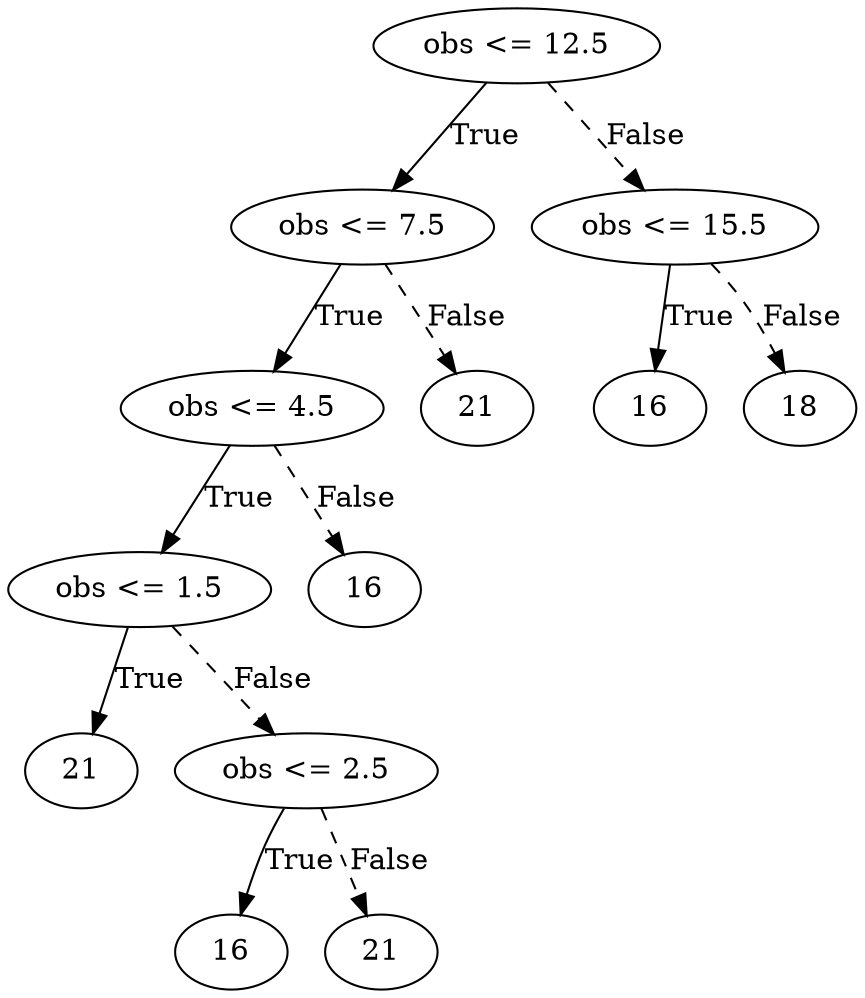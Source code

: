 digraph {
0 [label="obs <= 12.5"];
1 [label="obs <= 7.5"];
2 [label="obs <= 4.5"];
3 [label="obs <= 1.5"];
4 [label="21"];
3 -> 4 [label="True"];
5 [label="obs <= 2.5"];
6 [label="16"];
5 -> 6 [label="True"];
7 [label="21"];
5 -> 7 [style="dashed", label="False"];
3 -> 5 [style="dashed", label="False"];
2 -> 3 [label="True"];
8 [label="16"];
2 -> 8 [style="dashed", label="False"];
1 -> 2 [label="True"];
9 [label="21"];
1 -> 9 [style="dashed", label="False"];
0 -> 1 [label="True"];
10 [label="obs <= 15.5"];
11 [label="16"];
10 -> 11 [label="True"];
12 [label="18"];
10 -> 12 [style="dashed", label="False"];
0 -> 10 [style="dashed", label="False"];

}